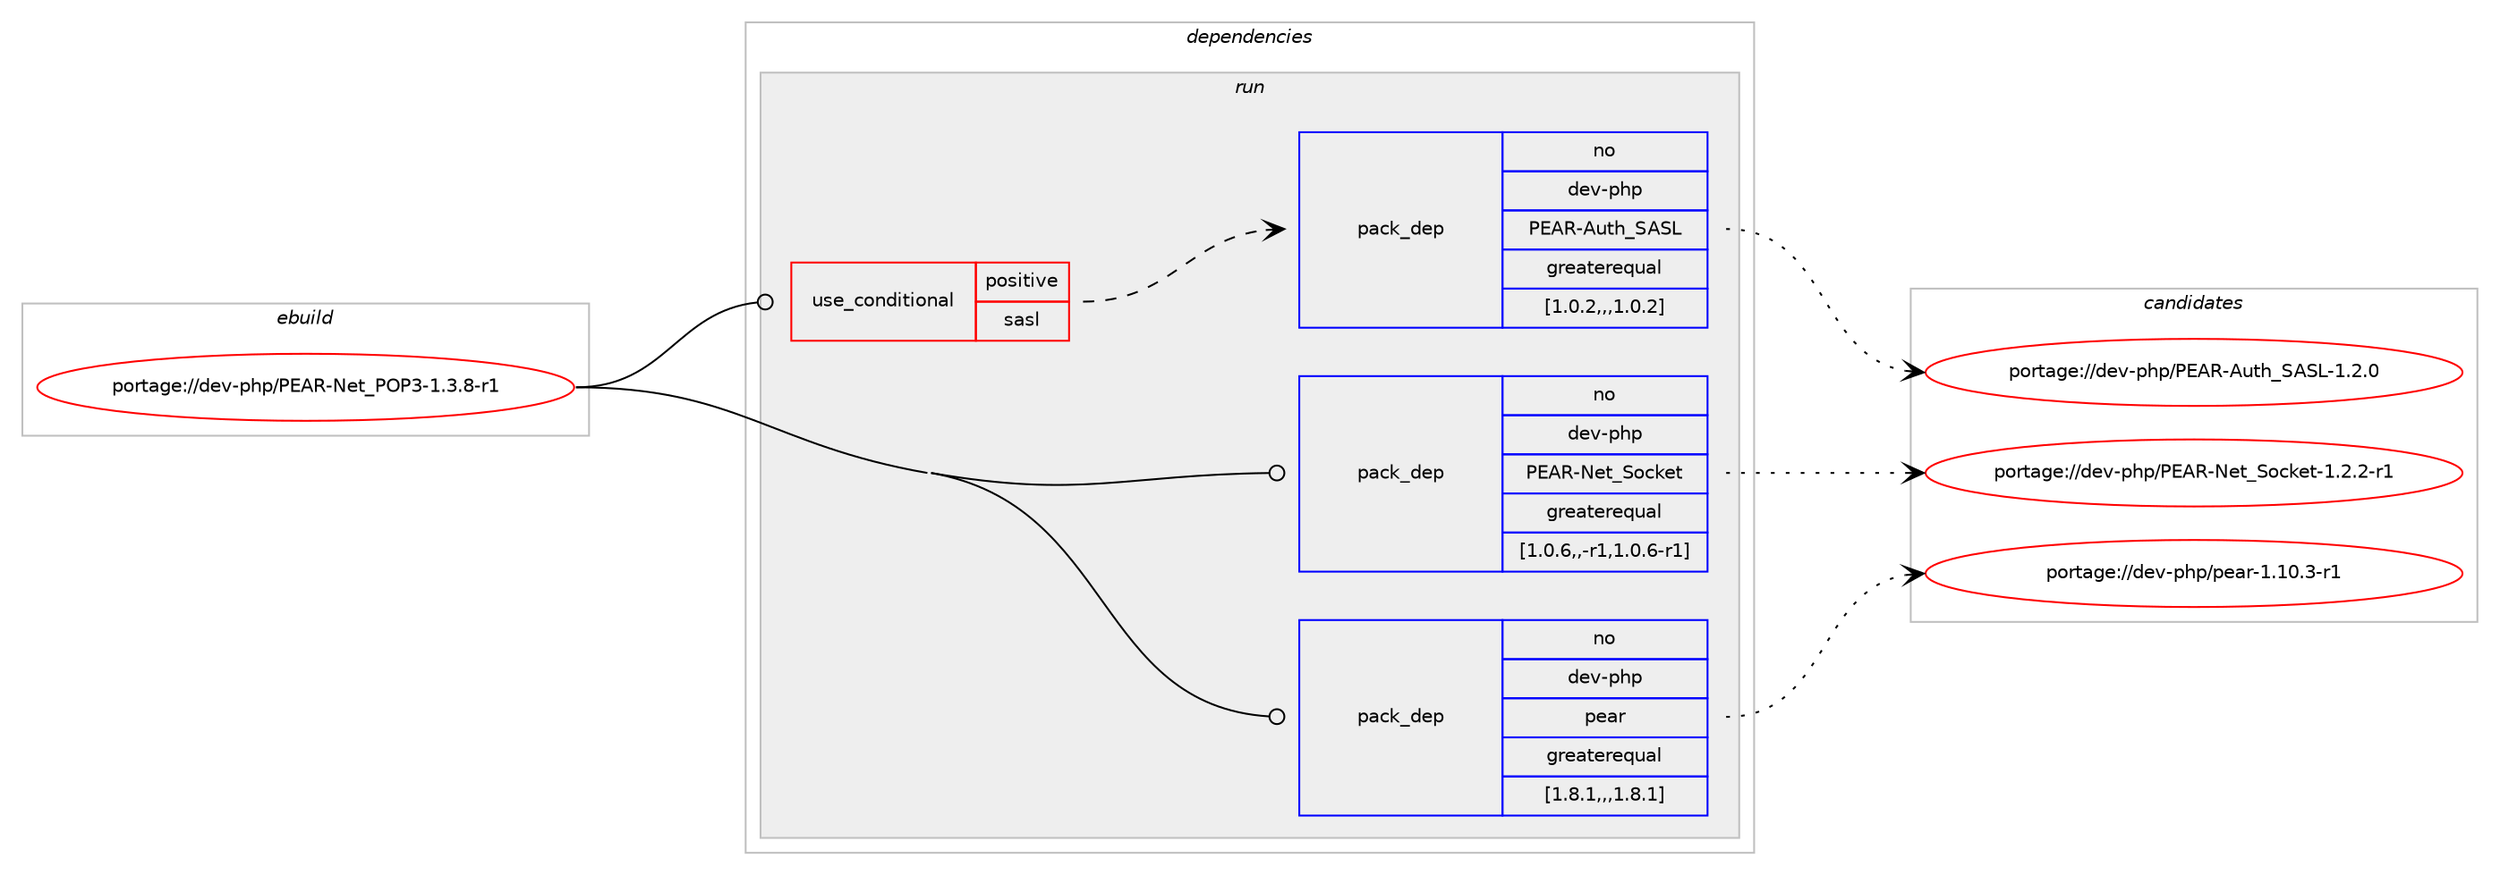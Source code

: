 digraph prolog {

# *************
# Graph options
# *************

newrank=true;
concentrate=true;
compound=true;
graph [rankdir=LR,fontname=Helvetica,fontsize=10,ranksep=1.5];#, ranksep=2.5, nodesep=0.2];
edge  [arrowhead=vee];
node  [fontname=Helvetica,fontsize=10];

# **********
# The ebuild
# **********

subgraph cluster_leftcol {
color=gray;
rank=same;
label=<<i>ebuild</i>>;
id [label="portage://dev-php/PEAR-Net_POP3-1.3.8-r1", color=red, width=4, href="../dev-php/PEAR-Net_POP3-1.3.8-r1.svg"];
}

# ****************
# The dependencies
# ****************

subgraph cluster_midcol {
color=gray;
label=<<i>dependencies</i>>;
subgraph cluster_compile {
fillcolor="#eeeeee";
style=filled;
label=<<i>compile</i>>;
}
subgraph cluster_compileandrun {
fillcolor="#eeeeee";
style=filled;
label=<<i>compile and run</i>>;
}
subgraph cluster_run {
fillcolor="#eeeeee";
style=filled;
label=<<i>run</i>>;
subgraph cond29223 {
dependency136401 [label=<<TABLE BORDER="0" CELLBORDER="1" CELLSPACING="0" CELLPADDING="4"><TR><TD ROWSPAN="3" CELLPADDING="10">use_conditional</TD></TR><TR><TD>positive</TD></TR><TR><TD>sasl</TD></TR></TABLE>>, shape=none, color=red];
subgraph pack105978 {
dependency136402 [label=<<TABLE BORDER="0" CELLBORDER="1" CELLSPACING="0" CELLPADDING="4" WIDTH="220"><TR><TD ROWSPAN="6" CELLPADDING="30">pack_dep</TD></TR><TR><TD WIDTH="110">no</TD></TR><TR><TD>dev-php</TD></TR><TR><TD>PEAR-Auth_SASL</TD></TR><TR><TD>greaterequal</TD></TR><TR><TD>[1.0.2,,,1.0.2]</TD></TR></TABLE>>, shape=none, color=blue];
}
dependency136401:e -> dependency136402:w [weight=20,style="dashed",arrowhead="vee"];
}
id:e -> dependency136401:w [weight=20,style="solid",arrowhead="odot"];
subgraph pack105979 {
dependency136403 [label=<<TABLE BORDER="0" CELLBORDER="1" CELLSPACING="0" CELLPADDING="4" WIDTH="220"><TR><TD ROWSPAN="6" CELLPADDING="30">pack_dep</TD></TR><TR><TD WIDTH="110">no</TD></TR><TR><TD>dev-php</TD></TR><TR><TD>PEAR-Net_Socket</TD></TR><TR><TD>greaterequal</TD></TR><TR><TD>[1.0.6,,-r1,1.0.6-r1]</TD></TR></TABLE>>, shape=none, color=blue];
}
id:e -> dependency136403:w [weight=20,style="solid",arrowhead="odot"];
subgraph pack105980 {
dependency136404 [label=<<TABLE BORDER="0" CELLBORDER="1" CELLSPACING="0" CELLPADDING="4" WIDTH="220"><TR><TD ROWSPAN="6" CELLPADDING="30">pack_dep</TD></TR><TR><TD WIDTH="110">no</TD></TR><TR><TD>dev-php</TD></TR><TR><TD>pear</TD></TR><TR><TD>greaterequal</TD></TR><TR><TD>[1.8.1,,,1.8.1]</TD></TR></TABLE>>, shape=none, color=blue];
}
id:e -> dependency136404:w [weight=20,style="solid",arrowhead="odot"];
}
}

# **************
# The candidates
# **************

subgraph cluster_choices {
rank=same;
color=gray;
label=<<i>candidates</i>>;

subgraph choice105978 {
color=black;
nodesep=1;
choice10010111845112104112478069658245651171161049583658376454946504648 [label="portage://dev-php/PEAR-Auth_SASL-1.2.0", color=red, width=4,href="../dev-php/PEAR-Auth_SASL-1.2.0.svg"];
dependency136402:e -> choice10010111845112104112478069658245651171161049583658376454946504648:w [style=dotted,weight="100"];
}
subgraph choice105979 {
color=black;
nodesep=1;
choice10010111845112104112478069658245781011169583111991071011164549465046504511449 [label="portage://dev-php/PEAR-Net_Socket-1.2.2-r1", color=red, width=4,href="../dev-php/PEAR-Net_Socket-1.2.2-r1.svg"];
dependency136403:e -> choice10010111845112104112478069658245781011169583111991071011164549465046504511449:w [style=dotted,weight="100"];
}
subgraph choice105980 {
color=black;
nodesep=1;
choice100101118451121041124711210197114454946494846514511449 [label="portage://dev-php/pear-1.10.3-r1", color=red, width=4,href="../dev-php/pear-1.10.3-r1.svg"];
dependency136404:e -> choice100101118451121041124711210197114454946494846514511449:w [style=dotted,weight="100"];
}
}

}
